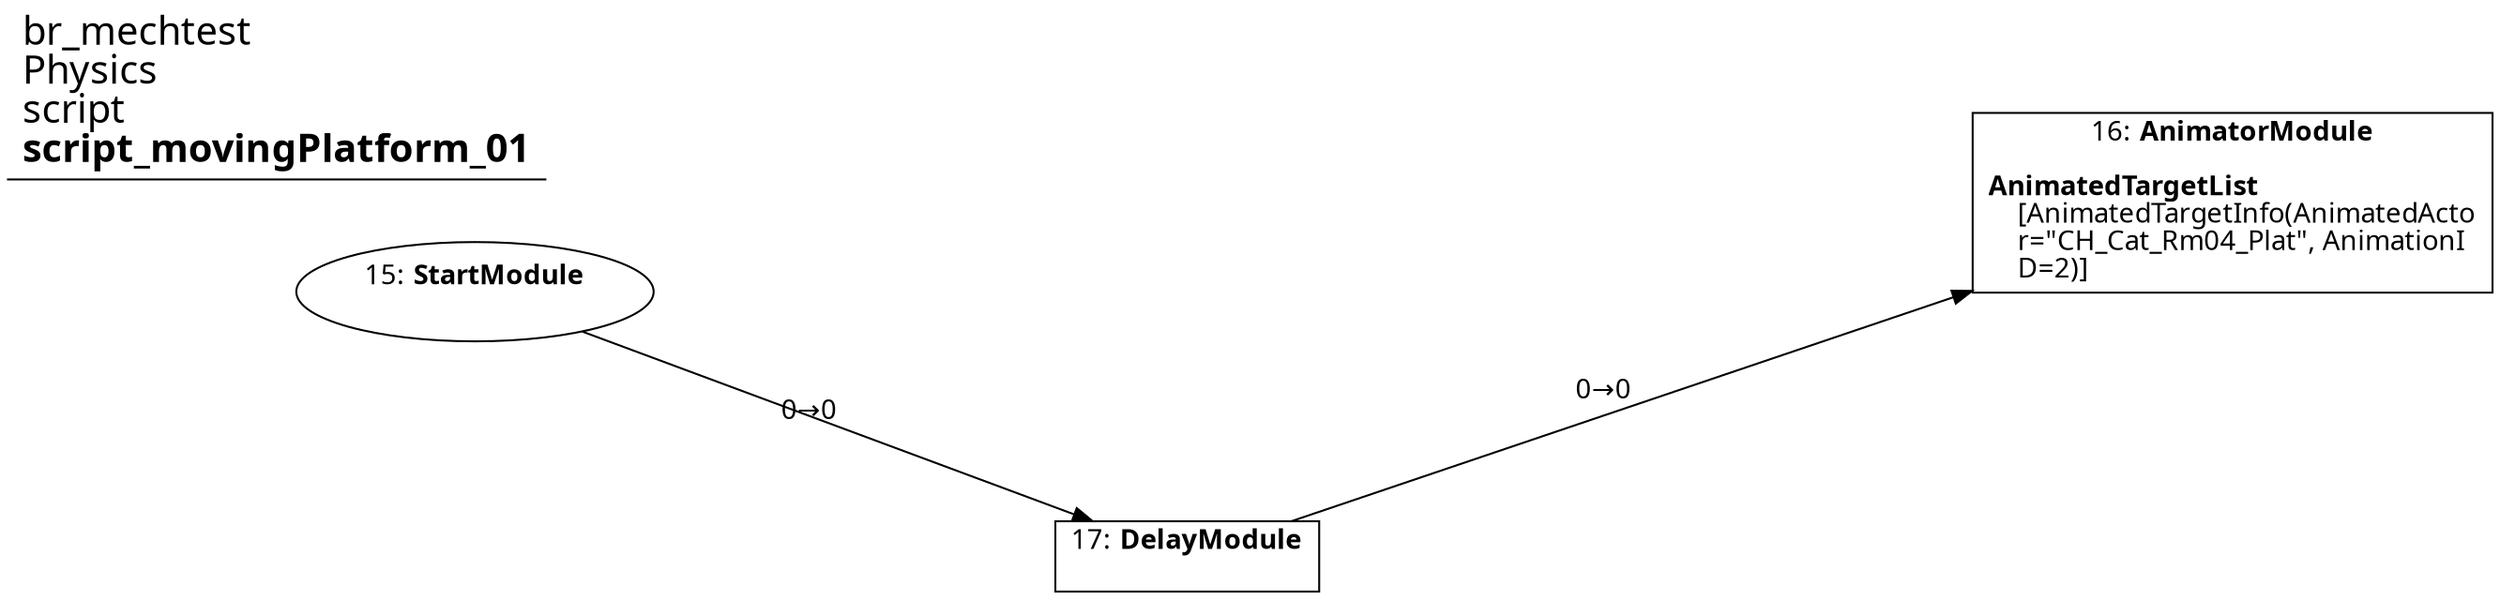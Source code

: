 digraph {
    layout = fdp;
    overlap = prism;
    sep = "+16";
    splines = spline;

    node [ shape = box ];

    graph [ fontname = "Segoe UI" ];
    node [ fontname = "Segoe UI" ];
    edge [ fontname = "Segoe UI" ];

    15 [ label = <15: <b>StartModule</b><br/><br/>> ];
    15 [ shape = oval ]
    15 [ pos = "-0.045,0.386!" ];
    15 -> 17 [ label = "0→0" ];

    16 [ label = <16: <b>AnimatorModule</b><br/><br/><b>AnimatedTargetList</b><br align="left"/>    [AnimatedTargetInfo(AnimatedActo<br align="left"/>    r=&quot;CH_Cat_Rm04_Plat&quot;, AnimationI<br align="left"/>    D=2)]<br align="left"/>> ];
    16 [ pos = "0.411,0.384!" ];

    17 [ label = <17: <b>DelayModule</b><br/><br/>> ];
    17 [ pos = "0.15400001,0.29700002!" ];
    17 -> 16 [ label = "0→0" ];

    title [ pos = "-0.046000004,0.38700002!" ];
    title [ shape = underline ];
    title [ label = <<font point-size="20">br_mechtest<br align="left"/>Physics<br align="left"/>script<br align="left"/><b>script_movingPlatform_01</b><br align="left"/></font>> ];
}
